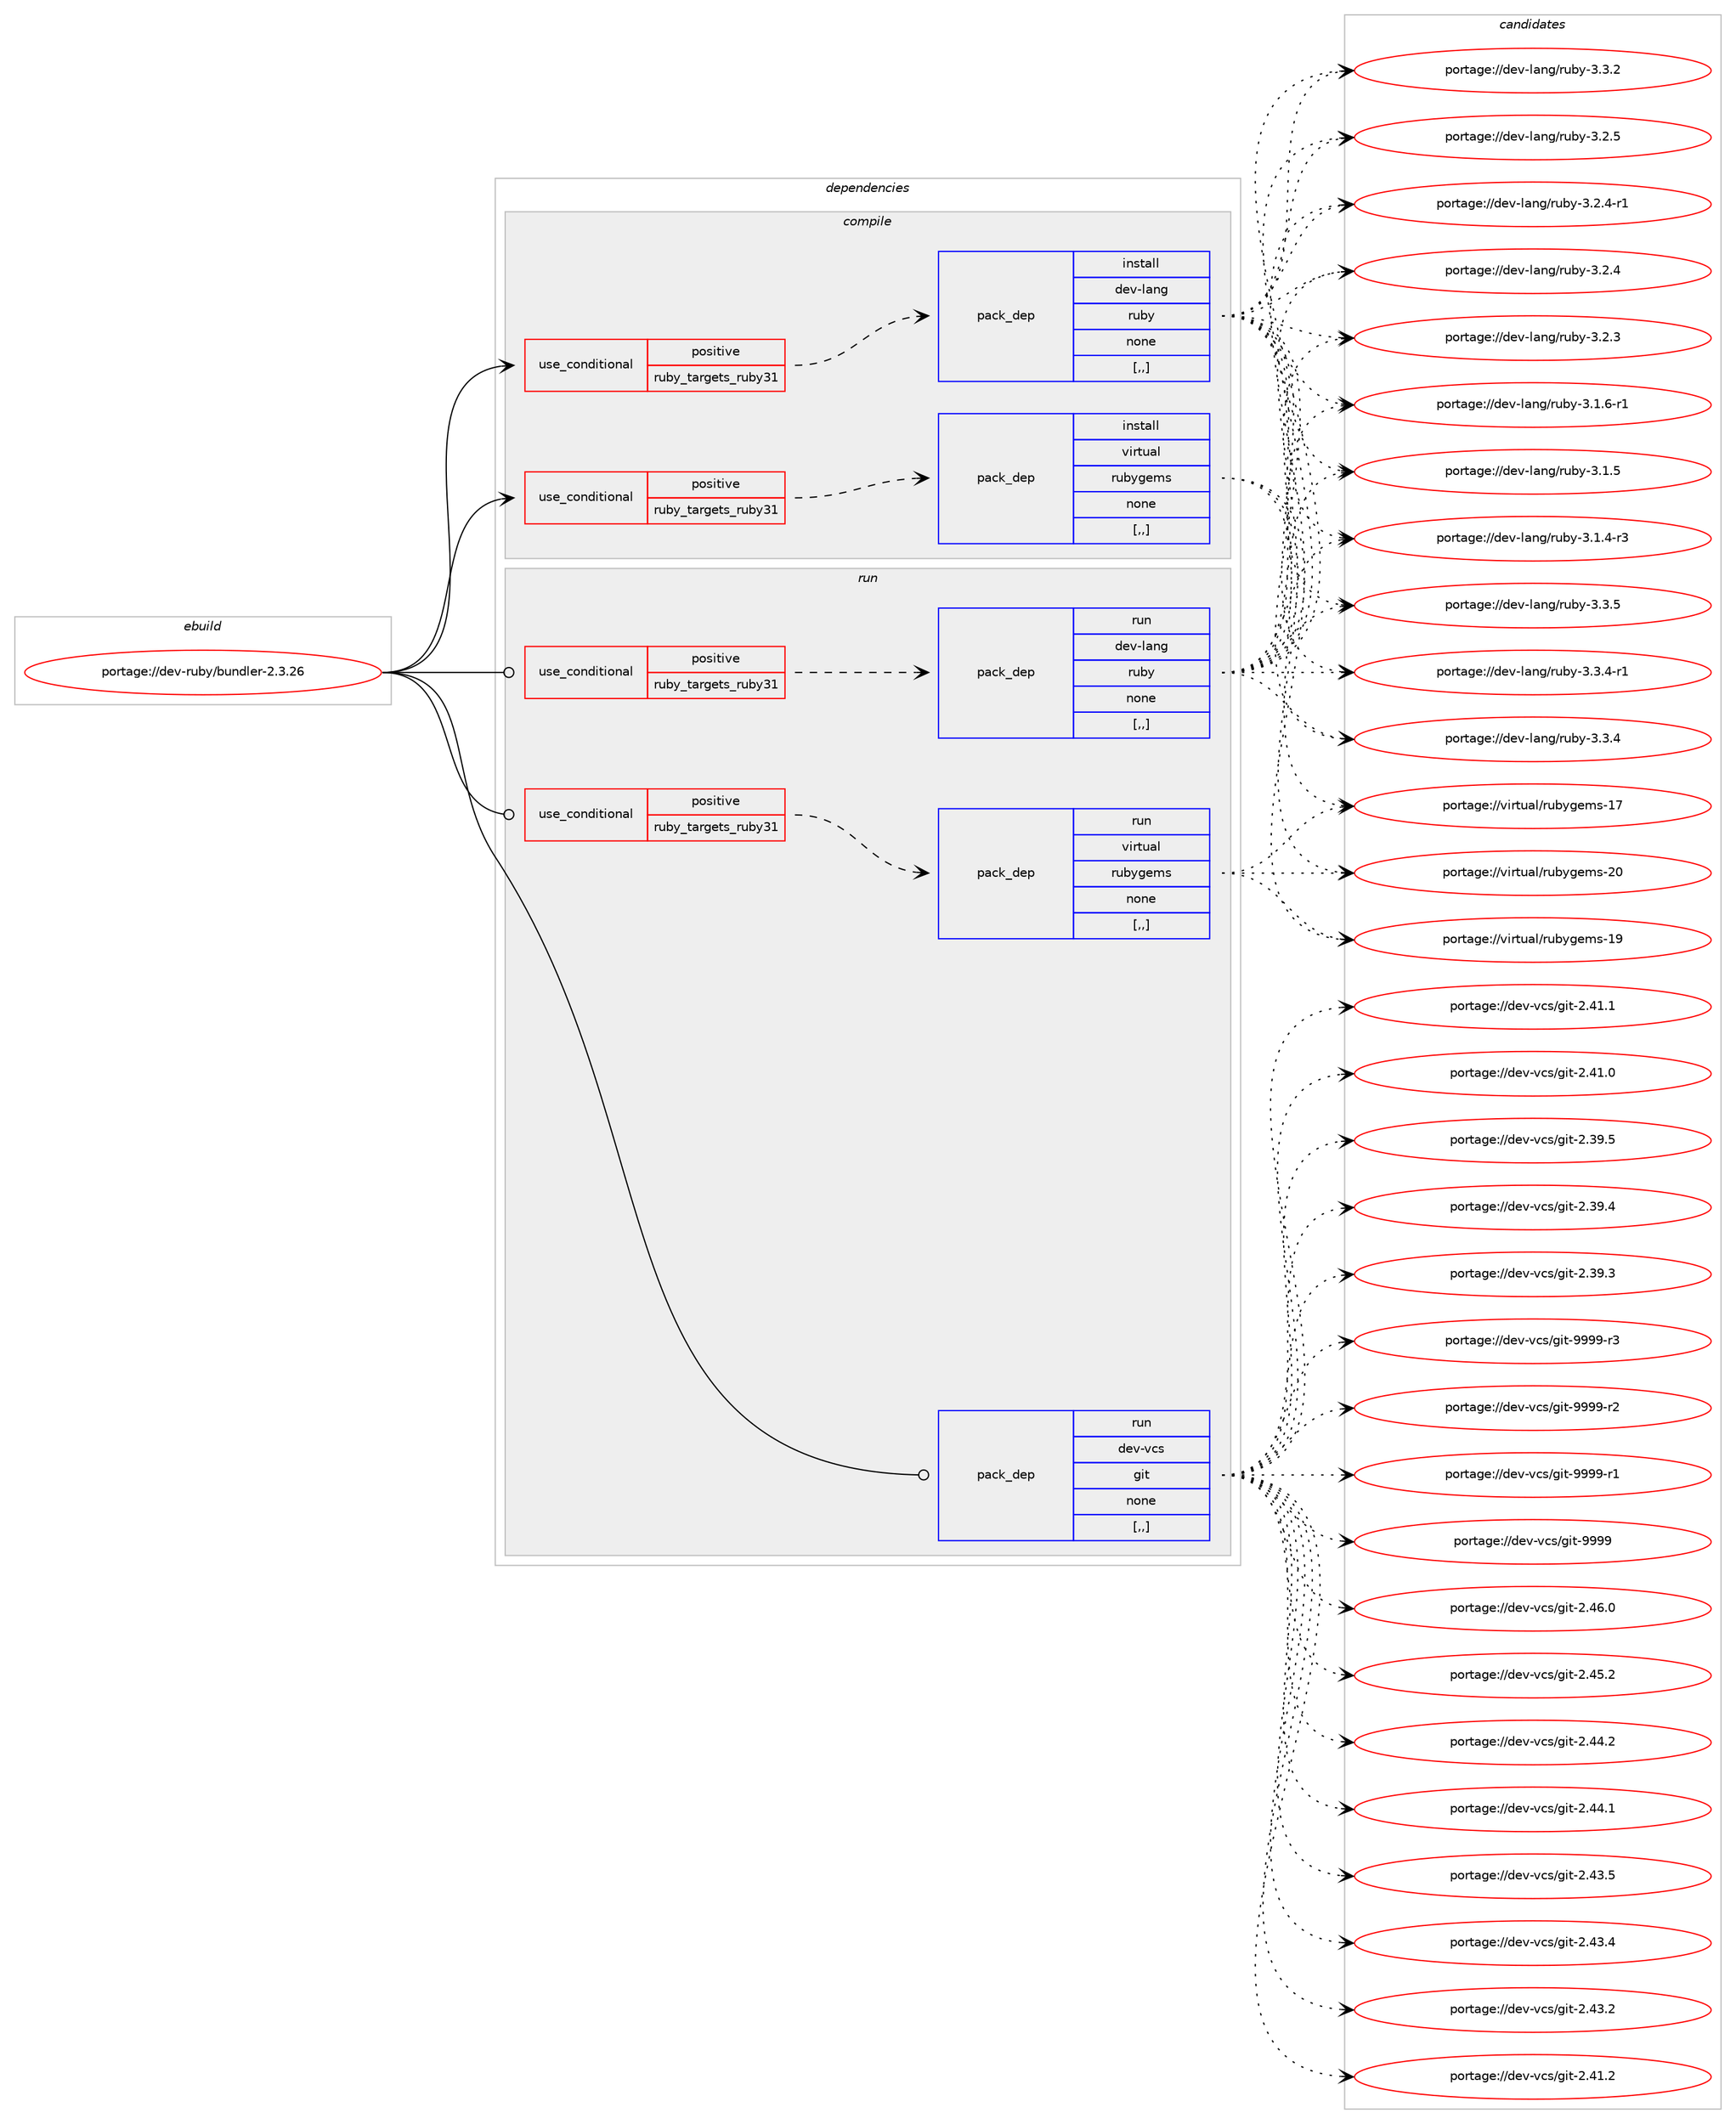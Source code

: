 digraph prolog {

# *************
# Graph options
# *************

newrank=true;
concentrate=true;
compound=true;
graph [rankdir=LR,fontname=Helvetica,fontsize=10,ranksep=1.5];#, ranksep=2.5, nodesep=0.2];
edge  [arrowhead=vee];
node  [fontname=Helvetica,fontsize=10];

# **********
# The ebuild
# **********

subgraph cluster_leftcol {
color=gray;
label=<<i>ebuild</i>>;
id [label="portage://dev-ruby/bundler-2.3.26", color=red, width=4, href="../dev-ruby/bundler-2.3.26.svg"];
}

# ****************
# The dependencies
# ****************

subgraph cluster_midcol {
color=gray;
label=<<i>dependencies</i>>;
subgraph cluster_compile {
fillcolor="#eeeeee";
style=filled;
label=<<i>compile</i>>;
subgraph cond176060 {
dependency674038 [label=<<TABLE BORDER="0" CELLBORDER="1" CELLSPACING="0" CELLPADDING="4"><TR><TD ROWSPAN="3" CELLPADDING="10">use_conditional</TD></TR><TR><TD>positive</TD></TR><TR><TD>ruby_targets_ruby31</TD></TR></TABLE>>, shape=none, color=red];
subgraph pack493093 {
dependency674039 [label=<<TABLE BORDER="0" CELLBORDER="1" CELLSPACING="0" CELLPADDING="4" WIDTH="220"><TR><TD ROWSPAN="6" CELLPADDING="30">pack_dep</TD></TR><TR><TD WIDTH="110">install</TD></TR><TR><TD>dev-lang</TD></TR><TR><TD>ruby</TD></TR><TR><TD>none</TD></TR><TR><TD>[,,]</TD></TR></TABLE>>, shape=none, color=blue];
}
dependency674038:e -> dependency674039:w [weight=20,style="dashed",arrowhead="vee"];
}
id:e -> dependency674038:w [weight=20,style="solid",arrowhead="vee"];
subgraph cond176061 {
dependency674040 [label=<<TABLE BORDER="0" CELLBORDER="1" CELLSPACING="0" CELLPADDING="4"><TR><TD ROWSPAN="3" CELLPADDING="10">use_conditional</TD></TR><TR><TD>positive</TD></TR><TR><TD>ruby_targets_ruby31</TD></TR></TABLE>>, shape=none, color=red];
subgraph pack493094 {
dependency674041 [label=<<TABLE BORDER="0" CELLBORDER="1" CELLSPACING="0" CELLPADDING="4" WIDTH="220"><TR><TD ROWSPAN="6" CELLPADDING="30">pack_dep</TD></TR><TR><TD WIDTH="110">install</TD></TR><TR><TD>virtual</TD></TR><TR><TD>rubygems</TD></TR><TR><TD>none</TD></TR><TR><TD>[,,]</TD></TR></TABLE>>, shape=none, color=blue];
}
dependency674040:e -> dependency674041:w [weight=20,style="dashed",arrowhead="vee"];
}
id:e -> dependency674040:w [weight=20,style="solid",arrowhead="vee"];
}
subgraph cluster_compileandrun {
fillcolor="#eeeeee";
style=filled;
label=<<i>compile and run</i>>;
}
subgraph cluster_run {
fillcolor="#eeeeee";
style=filled;
label=<<i>run</i>>;
subgraph cond176062 {
dependency674042 [label=<<TABLE BORDER="0" CELLBORDER="1" CELLSPACING="0" CELLPADDING="4"><TR><TD ROWSPAN="3" CELLPADDING="10">use_conditional</TD></TR><TR><TD>positive</TD></TR><TR><TD>ruby_targets_ruby31</TD></TR></TABLE>>, shape=none, color=red];
subgraph pack493095 {
dependency674043 [label=<<TABLE BORDER="0" CELLBORDER="1" CELLSPACING="0" CELLPADDING="4" WIDTH="220"><TR><TD ROWSPAN="6" CELLPADDING="30">pack_dep</TD></TR><TR><TD WIDTH="110">run</TD></TR><TR><TD>dev-lang</TD></TR><TR><TD>ruby</TD></TR><TR><TD>none</TD></TR><TR><TD>[,,]</TD></TR></TABLE>>, shape=none, color=blue];
}
dependency674042:e -> dependency674043:w [weight=20,style="dashed",arrowhead="vee"];
}
id:e -> dependency674042:w [weight=20,style="solid",arrowhead="odot"];
subgraph cond176063 {
dependency674044 [label=<<TABLE BORDER="0" CELLBORDER="1" CELLSPACING="0" CELLPADDING="4"><TR><TD ROWSPAN="3" CELLPADDING="10">use_conditional</TD></TR><TR><TD>positive</TD></TR><TR><TD>ruby_targets_ruby31</TD></TR></TABLE>>, shape=none, color=red];
subgraph pack493096 {
dependency674045 [label=<<TABLE BORDER="0" CELLBORDER="1" CELLSPACING="0" CELLPADDING="4" WIDTH="220"><TR><TD ROWSPAN="6" CELLPADDING="30">pack_dep</TD></TR><TR><TD WIDTH="110">run</TD></TR><TR><TD>virtual</TD></TR><TR><TD>rubygems</TD></TR><TR><TD>none</TD></TR><TR><TD>[,,]</TD></TR></TABLE>>, shape=none, color=blue];
}
dependency674044:e -> dependency674045:w [weight=20,style="dashed",arrowhead="vee"];
}
id:e -> dependency674044:w [weight=20,style="solid",arrowhead="odot"];
subgraph pack493097 {
dependency674046 [label=<<TABLE BORDER="0" CELLBORDER="1" CELLSPACING="0" CELLPADDING="4" WIDTH="220"><TR><TD ROWSPAN="6" CELLPADDING="30">pack_dep</TD></TR><TR><TD WIDTH="110">run</TD></TR><TR><TD>dev-vcs</TD></TR><TR><TD>git</TD></TR><TR><TD>none</TD></TR><TR><TD>[,,]</TD></TR></TABLE>>, shape=none, color=blue];
}
id:e -> dependency674046:w [weight=20,style="solid",arrowhead="odot"];
}
}

# **************
# The candidates
# **************

subgraph cluster_choices {
rank=same;
color=gray;
label=<<i>candidates</i>>;

subgraph choice493093 {
color=black;
nodesep=1;
choice10010111845108971101034711411798121455146514653 [label="portage://dev-lang/ruby-3.3.5", color=red, width=4,href="../dev-lang/ruby-3.3.5.svg"];
choice100101118451089711010347114117981214551465146524511449 [label="portage://dev-lang/ruby-3.3.4-r1", color=red, width=4,href="../dev-lang/ruby-3.3.4-r1.svg"];
choice10010111845108971101034711411798121455146514652 [label="portage://dev-lang/ruby-3.3.4", color=red, width=4,href="../dev-lang/ruby-3.3.4.svg"];
choice10010111845108971101034711411798121455146514650 [label="portage://dev-lang/ruby-3.3.2", color=red, width=4,href="../dev-lang/ruby-3.3.2.svg"];
choice10010111845108971101034711411798121455146504653 [label="portage://dev-lang/ruby-3.2.5", color=red, width=4,href="../dev-lang/ruby-3.2.5.svg"];
choice100101118451089711010347114117981214551465046524511449 [label="portage://dev-lang/ruby-3.2.4-r1", color=red, width=4,href="../dev-lang/ruby-3.2.4-r1.svg"];
choice10010111845108971101034711411798121455146504652 [label="portage://dev-lang/ruby-3.2.4", color=red, width=4,href="../dev-lang/ruby-3.2.4.svg"];
choice10010111845108971101034711411798121455146504651 [label="portage://dev-lang/ruby-3.2.3", color=red, width=4,href="../dev-lang/ruby-3.2.3.svg"];
choice100101118451089711010347114117981214551464946544511449 [label="portage://dev-lang/ruby-3.1.6-r1", color=red, width=4,href="../dev-lang/ruby-3.1.6-r1.svg"];
choice10010111845108971101034711411798121455146494653 [label="portage://dev-lang/ruby-3.1.5", color=red, width=4,href="../dev-lang/ruby-3.1.5.svg"];
choice100101118451089711010347114117981214551464946524511451 [label="portage://dev-lang/ruby-3.1.4-r3", color=red, width=4,href="../dev-lang/ruby-3.1.4-r3.svg"];
dependency674039:e -> choice10010111845108971101034711411798121455146514653:w [style=dotted,weight="100"];
dependency674039:e -> choice100101118451089711010347114117981214551465146524511449:w [style=dotted,weight="100"];
dependency674039:e -> choice10010111845108971101034711411798121455146514652:w [style=dotted,weight="100"];
dependency674039:e -> choice10010111845108971101034711411798121455146514650:w [style=dotted,weight="100"];
dependency674039:e -> choice10010111845108971101034711411798121455146504653:w [style=dotted,weight="100"];
dependency674039:e -> choice100101118451089711010347114117981214551465046524511449:w [style=dotted,weight="100"];
dependency674039:e -> choice10010111845108971101034711411798121455146504652:w [style=dotted,weight="100"];
dependency674039:e -> choice10010111845108971101034711411798121455146504651:w [style=dotted,weight="100"];
dependency674039:e -> choice100101118451089711010347114117981214551464946544511449:w [style=dotted,weight="100"];
dependency674039:e -> choice10010111845108971101034711411798121455146494653:w [style=dotted,weight="100"];
dependency674039:e -> choice100101118451089711010347114117981214551464946524511451:w [style=dotted,weight="100"];
}
subgraph choice493094 {
color=black;
nodesep=1;
choice118105114116117971084711411798121103101109115455048 [label="portage://virtual/rubygems-20", color=red, width=4,href="../virtual/rubygems-20.svg"];
choice118105114116117971084711411798121103101109115454957 [label="portage://virtual/rubygems-19", color=red, width=4,href="../virtual/rubygems-19.svg"];
choice118105114116117971084711411798121103101109115454955 [label="portage://virtual/rubygems-17", color=red, width=4,href="../virtual/rubygems-17.svg"];
dependency674041:e -> choice118105114116117971084711411798121103101109115455048:w [style=dotted,weight="100"];
dependency674041:e -> choice118105114116117971084711411798121103101109115454957:w [style=dotted,weight="100"];
dependency674041:e -> choice118105114116117971084711411798121103101109115454955:w [style=dotted,weight="100"];
}
subgraph choice493095 {
color=black;
nodesep=1;
choice10010111845108971101034711411798121455146514653 [label="portage://dev-lang/ruby-3.3.5", color=red, width=4,href="../dev-lang/ruby-3.3.5.svg"];
choice100101118451089711010347114117981214551465146524511449 [label="portage://dev-lang/ruby-3.3.4-r1", color=red, width=4,href="../dev-lang/ruby-3.3.4-r1.svg"];
choice10010111845108971101034711411798121455146514652 [label="portage://dev-lang/ruby-3.3.4", color=red, width=4,href="../dev-lang/ruby-3.3.4.svg"];
choice10010111845108971101034711411798121455146514650 [label="portage://dev-lang/ruby-3.3.2", color=red, width=4,href="../dev-lang/ruby-3.3.2.svg"];
choice10010111845108971101034711411798121455146504653 [label="portage://dev-lang/ruby-3.2.5", color=red, width=4,href="../dev-lang/ruby-3.2.5.svg"];
choice100101118451089711010347114117981214551465046524511449 [label="portage://dev-lang/ruby-3.2.4-r1", color=red, width=4,href="../dev-lang/ruby-3.2.4-r1.svg"];
choice10010111845108971101034711411798121455146504652 [label="portage://dev-lang/ruby-3.2.4", color=red, width=4,href="../dev-lang/ruby-3.2.4.svg"];
choice10010111845108971101034711411798121455146504651 [label="portage://dev-lang/ruby-3.2.3", color=red, width=4,href="../dev-lang/ruby-3.2.3.svg"];
choice100101118451089711010347114117981214551464946544511449 [label="portage://dev-lang/ruby-3.1.6-r1", color=red, width=4,href="../dev-lang/ruby-3.1.6-r1.svg"];
choice10010111845108971101034711411798121455146494653 [label="portage://dev-lang/ruby-3.1.5", color=red, width=4,href="../dev-lang/ruby-3.1.5.svg"];
choice100101118451089711010347114117981214551464946524511451 [label="portage://dev-lang/ruby-3.1.4-r3", color=red, width=4,href="../dev-lang/ruby-3.1.4-r3.svg"];
dependency674043:e -> choice10010111845108971101034711411798121455146514653:w [style=dotted,weight="100"];
dependency674043:e -> choice100101118451089711010347114117981214551465146524511449:w [style=dotted,weight="100"];
dependency674043:e -> choice10010111845108971101034711411798121455146514652:w [style=dotted,weight="100"];
dependency674043:e -> choice10010111845108971101034711411798121455146514650:w [style=dotted,weight="100"];
dependency674043:e -> choice10010111845108971101034711411798121455146504653:w [style=dotted,weight="100"];
dependency674043:e -> choice100101118451089711010347114117981214551465046524511449:w [style=dotted,weight="100"];
dependency674043:e -> choice10010111845108971101034711411798121455146504652:w [style=dotted,weight="100"];
dependency674043:e -> choice10010111845108971101034711411798121455146504651:w [style=dotted,weight="100"];
dependency674043:e -> choice100101118451089711010347114117981214551464946544511449:w [style=dotted,weight="100"];
dependency674043:e -> choice10010111845108971101034711411798121455146494653:w [style=dotted,weight="100"];
dependency674043:e -> choice100101118451089711010347114117981214551464946524511451:w [style=dotted,weight="100"];
}
subgraph choice493096 {
color=black;
nodesep=1;
choice118105114116117971084711411798121103101109115455048 [label="portage://virtual/rubygems-20", color=red, width=4,href="../virtual/rubygems-20.svg"];
choice118105114116117971084711411798121103101109115454957 [label="portage://virtual/rubygems-19", color=red, width=4,href="../virtual/rubygems-19.svg"];
choice118105114116117971084711411798121103101109115454955 [label="portage://virtual/rubygems-17", color=red, width=4,href="../virtual/rubygems-17.svg"];
dependency674045:e -> choice118105114116117971084711411798121103101109115455048:w [style=dotted,weight="100"];
dependency674045:e -> choice118105114116117971084711411798121103101109115454957:w [style=dotted,weight="100"];
dependency674045:e -> choice118105114116117971084711411798121103101109115454955:w [style=dotted,weight="100"];
}
subgraph choice493097 {
color=black;
nodesep=1;
choice10010111845118991154710310511645575757574511451 [label="portage://dev-vcs/git-9999-r3", color=red, width=4,href="../dev-vcs/git-9999-r3.svg"];
choice10010111845118991154710310511645575757574511450 [label="portage://dev-vcs/git-9999-r2", color=red, width=4,href="../dev-vcs/git-9999-r2.svg"];
choice10010111845118991154710310511645575757574511449 [label="portage://dev-vcs/git-9999-r1", color=red, width=4,href="../dev-vcs/git-9999-r1.svg"];
choice1001011184511899115471031051164557575757 [label="portage://dev-vcs/git-9999", color=red, width=4,href="../dev-vcs/git-9999.svg"];
choice10010111845118991154710310511645504652544648 [label="portage://dev-vcs/git-2.46.0", color=red, width=4,href="../dev-vcs/git-2.46.0.svg"];
choice10010111845118991154710310511645504652534650 [label="portage://dev-vcs/git-2.45.2", color=red, width=4,href="../dev-vcs/git-2.45.2.svg"];
choice10010111845118991154710310511645504652524650 [label="portage://dev-vcs/git-2.44.2", color=red, width=4,href="../dev-vcs/git-2.44.2.svg"];
choice10010111845118991154710310511645504652524649 [label="portage://dev-vcs/git-2.44.1", color=red, width=4,href="../dev-vcs/git-2.44.1.svg"];
choice10010111845118991154710310511645504652514653 [label="portage://dev-vcs/git-2.43.5", color=red, width=4,href="../dev-vcs/git-2.43.5.svg"];
choice10010111845118991154710310511645504652514652 [label="portage://dev-vcs/git-2.43.4", color=red, width=4,href="../dev-vcs/git-2.43.4.svg"];
choice10010111845118991154710310511645504652514650 [label="portage://dev-vcs/git-2.43.2", color=red, width=4,href="../dev-vcs/git-2.43.2.svg"];
choice10010111845118991154710310511645504652494650 [label="portage://dev-vcs/git-2.41.2", color=red, width=4,href="../dev-vcs/git-2.41.2.svg"];
choice10010111845118991154710310511645504652494649 [label="portage://dev-vcs/git-2.41.1", color=red, width=4,href="../dev-vcs/git-2.41.1.svg"];
choice10010111845118991154710310511645504652494648 [label="portage://dev-vcs/git-2.41.0", color=red, width=4,href="../dev-vcs/git-2.41.0.svg"];
choice10010111845118991154710310511645504651574653 [label="portage://dev-vcs/git-2.39.5", color=red, width=4,href="../dev-vcs/git-2.39.5.svg"];
choice10010111845118991154710310511645504651574652 [label="portage://dev-vcs/git-2.39.4", color=red, width=4,href="../dev-vcs/git-2.39.4.svg"];
choice10010111845118991154710310511645504651574651 [label="portage://dev-vcs/git-2.39.3", color=red, width=4,href="../dev-vcs/git-2.39.3.svg"];
dependency674046:e -> choice10010111845118991154710310511645575757574511451:w [style=dotted,weight="100"];
dependency674046:e -> choice10010111845118991154710310511645575757574511450:w [style=dotted,weight="100"];
dependency674046:e -> choice10010111845118991154710310511645575757574511449:w [style=dotted,weight="100"];
dependency674046:e -> choice1001011184511899115471031051164557575757:w [style=dotted,weight="100"];
dependency674046:e -> choice10010111845118991154710310511645504652544648:w [style=dotted,weight="100"];
dependency674046:e -> choice10010111845118991154710310511645504652534650:w [style=dotted,weight="100"];
dependency674046:e -> choice10010111845118991154710310511645504652524650:w [style=dotted,weight="100"];
dependency674046:e -> choice10010111845118991154710310511645504652524649:w [style=dotted,weight="100"];
dependency674046:e -> choice10010111845118991154710310511645504652514653:w [style=dotted,weight="100"];
dependency674046:e -> choice10010111845118991154710310511645504652514652:w [style=dotted,weight="100"];
dependency674046:e -> choice10010111845118991154710310511645504652514650:w [style=dotted,weight="100"];
dependency674046:e -> choice10010111845118991154710310511645504652494650:w [style=dotted,weight="100"];
dependency674046:e -> choice10010111845118991154710310511645504652494649:w [style=dotted,weight="100"];
dependency674046:e -> choice10010111845118991154710310511645504652494648:w [style=dotted,weight="100"];
dependency674046:e -> choice10010111845118991154710310511645504651574653:w [style=dotted,weight="100"];
dependency674046:e -> choice10010111845118991154710310511645504651574652:w [style=dotted,weight="100"];
dependency674046:e -> choice10010111845118991154710310511645504651574651:w [style=dotted,weight="100"];
}
}

}
